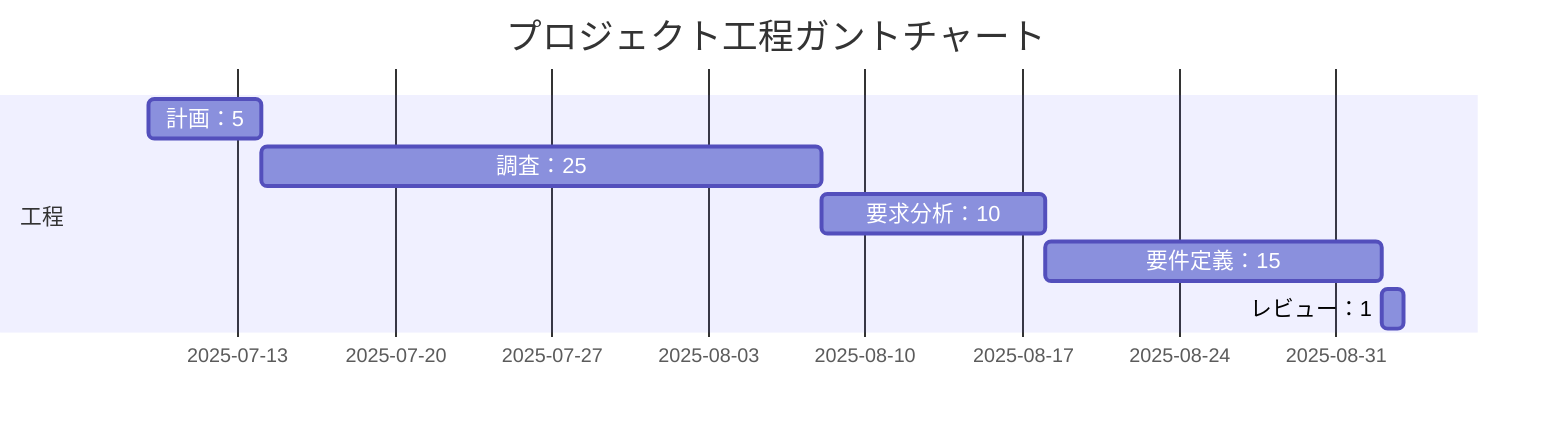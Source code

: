 gantt
  title プロジェクト工程ガントチャート
  dateFormat  YYYY-MM-DD
  section 工程
  計画：5 : plan, 2025-07-09, 5d
  調査：25 : research, after plan, 25d
  要求分析：10 : analysis, after research, 10d
  要件定義：15 : definition, after analysis, 15d
  レビュー：1 : review, after definition, 1d